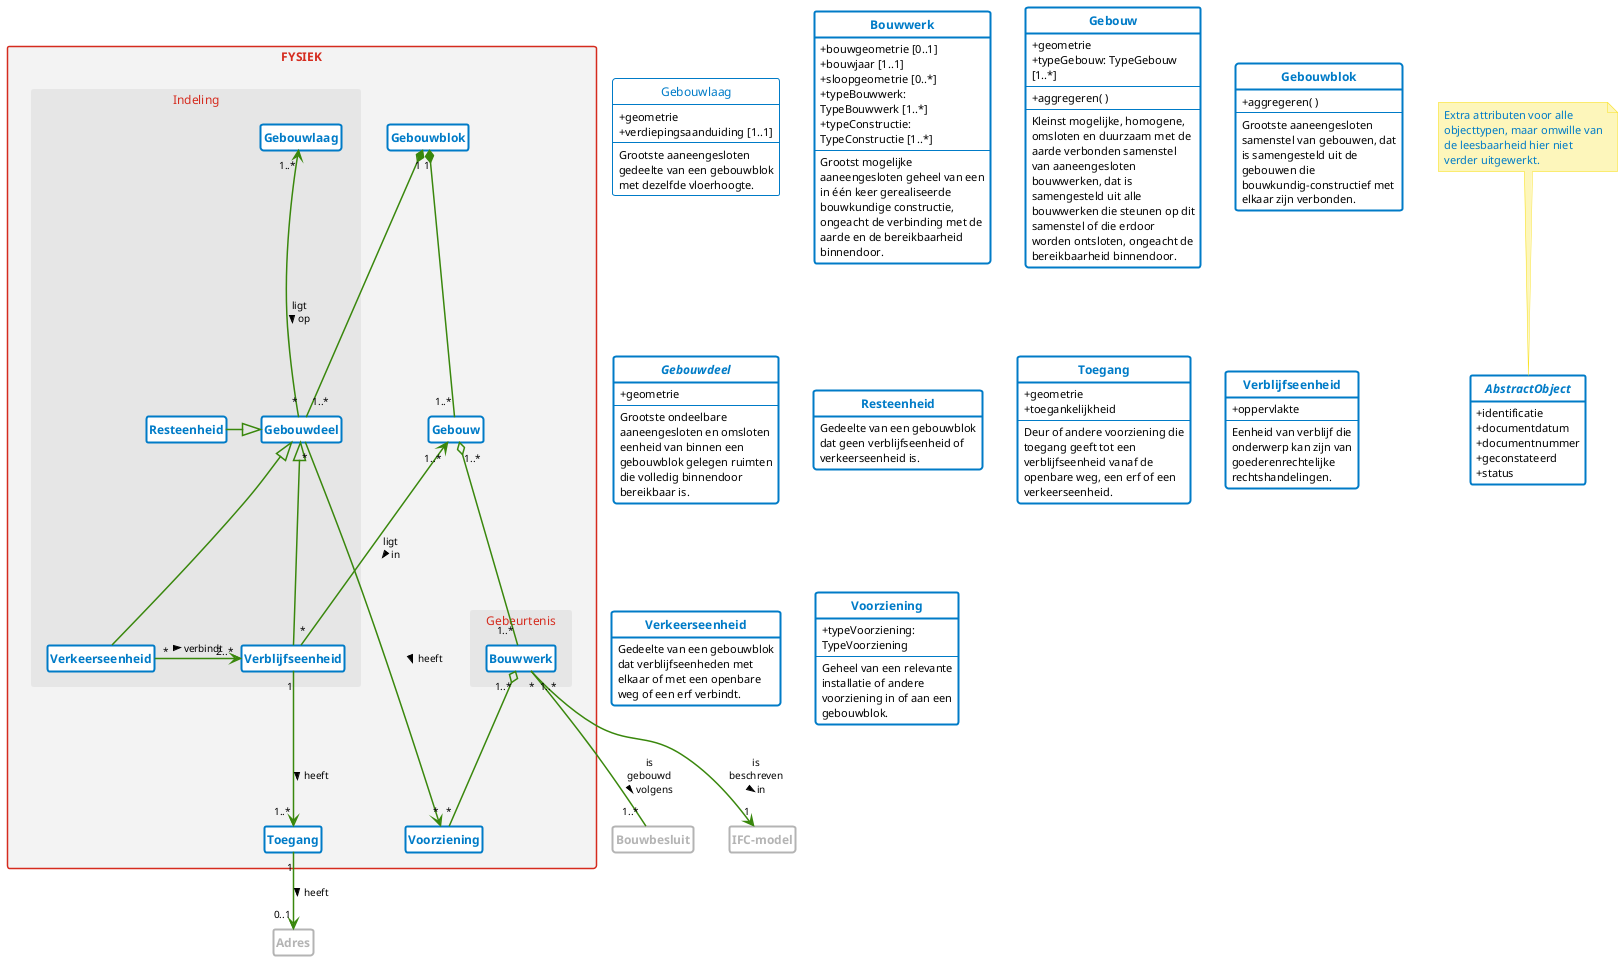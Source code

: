 @startuml

' --------v-v-v-v-v-v-v-v--------
' https://www.rijkshuisstijl.nl/organisatiespecifieke-richtlijnen/ministerie-van-binnenlandse-zaken-en-koninkrijksrelaties/deelidentiteit-kerndepartement-bzk
' https://www.rijkshuisstijl.nl/basiselementen/basiselementen-online/online-kleuren
'
' # Communicatiekleuren
' Het kerndepartement van BZK heeft uit het kleurenpalet van de rijkshuisstijl drie kleuren (elk met tint1 / tint2) gekozen:
' - Rijksoverheid hemelblauw #007bc7 (#b2d7ee/#d9ebf7)
' - Rijksoverheid rood #d52b1e (#f2bfbb/#f9dfdd)
' - Rijksoverheid groen #39870c (#c3dbb6/#e1eddb)
' Het gebruik van deze kleuren in combinatie met veel wit wordt gestimuleerd.
'
' # Tinten voor achtergrondkaders, grafieken en tabellen
' Voor achtergrondkaders, grafieken en tabellen kunnen 7 neutrale grijstinten of tinten van een communicatiekleur in stappen van 20% worden toegepast. Voor tekstachtergrond wordt grijstint1 of communicatiekleur tint2 aanbevolen om aan de contrasteisen voor een goede leesbaarheid te voldoen.
'
' Rijksoverheid grijs 1 #f3f3f3
' Rijksoverheid grijs 2 #e6e6e6
' Rijksoverheid grijs 3 #cccccc
' Rijksoverheid grijs 4 #b4b4b4
' Rijksoverheid grijs 5 #999999
' Rijksoverheid grijs 6 #696969
' Rijksoverheid grijs 7 #535353

' --------^-^-^-^-^-^-^-^--------

skinparam defaultFontColor black
skinparam defaultFontName Lucida Sans
skinparam defaultFontSize 11
skinparam defaultFontStyle normal
skinparam defaultMonospacedFontName Lucida Sans Typewriter
' skinparam defaultTextAlignment left
' skinparam lineType ortho
' skinparam lineType polyline
skinparam shadowing false
skinparam wrapWidth 165

skinparam class {
    ArrowColor #39870c
    ArrowFontSize 10
'     ArrowTextAlignment center
    ArrowThickness 1.5
'     AttributeFontColor #000000
    AttributeIconSize 0
    BackgroundColor #ffffff
    BorderColor #007bc7
    BorderThickness 2
    FontColor #007bc7
    FontSize 12
    FontStyle bold
'     StereotypeFontStyle italic
'     StereotypeFontColor #000000
}

skinparam class<<extern>> {
    AttributeFontColor #b4b4b4
    BorderColor #b4b4b4
    FontColor #b4b4b4
    StereotypeFontColor #b4b4b4
}

skinparam class<<vrijwillig>> {
    BorderThickness 1
    FontStyle normal
}

skinparam note {
    BackgroundColor #fdf6bb
    BorderColor #f9e11e
    FontColor #007bc7
}

skinparam package {
    BackgroundColor #f3f3f3
    BorderColor #d52b1e
    FontColor #d52b1e
    FontSize 12
    FontStyle bold
    Style rectangle
}

skinparam package<< subpackage >> {
    BackgroundColor #e6e6e6
    BorderColor #e6e6e6
    FontStyle normal
}

hide circle

hide empty members

hide stereotype

' hide attributes

' hide methods

' hide AbstractObject


' =================================================================================================


package "FYSIEK" {
    package "Gebeurtenis" << subpackage >> {
        class Bouwwerk {
        }
    }
    class Gebouwblok {
    }
'     note left of Gebouwblok : Na een muurdoorbraak kan een verblijfseenheid in meerdere aaneengesloten gebouwen met verschillende typeGebouw zijn gelegen.
    class Gebouw {
    }
'     note top of Gebouw : Dus bovengrondse delen die uitsteken horen bij het gebouw waar ze aan vast zitten. Een ondergrondse kelder hoort bij het gebouw waar deze onder ligt en als een tunnel twee kantoortorens verbindt, dan vormen die samen met de tunnel één gebouw.
    class Toegang {
    }
    class Voorziening {
    }
    package "Indeling" << subpackage >> {
        class Gebouwlaag {
        }
        class Gebouwdeel {
        }
        class Verblijfseenheid {
        }
        class Verkeerseenheid {
        }
        class Resteenheid {
        }
'         note top of Verblijfseenheid : Als een verblijfsobject uit BAG, maar ongeacht functionele zelfstandigheid, altijd binnendoor bereikbaar, zonder gebruiksdoel en zonder eis van voorzieningen.
    }
}

' ABSTRACT
' AbstractObject <|-- Bouwwerk
' AbstractObject <|-- Gebouwblok
' AbstractObject <|-- Gebouw
' AbstractObject <|-- Voorziening
' AbstractObject <|-- Gebouwlaag
' AbstractObject <|-- Gebouwdeel
' AbstractObject <|-- Toegang

' FYSIEK
Bouwwerk "1..*" o-- "*" Voorziening
Gebouw "1..*" o-- "1..*" Bouwwerk
Gebouwblok "1" *-- "1..*" Gebouw
Gebouwblok "1" *-- "1..*" Gebouwdeel
Gebouwdeel <|-- Verblijfseenheid
Gebouwdeel <|-- Verkeerseenheid
Gebouwdeel <|-left- Resteenheid
Verkeerseenheid "*" -> "2..*" Verblijfseenheid : verbindt  >
Gebouwdeel "*" -up-> "1..*" Gebouwlaag : ligt\nop  >
Gebouwdeel "*" --> "*" Voorziening : heeft >
Verblijfseenheid "*" -up-> "1..*" Gebouw : ligt\nin  >
Verblijfseenheid "1" --> "1..*" Toegang : heeft >
' Gebouwlaag "*" --> "*" Voorziening : heeft >
' Gebouw "1" *-- "1..*" Gebouwlaag

' EXTERN
Bouwwerk "*" -down- "1..*" Bouwbesluit : is\ngebouwd\nvolgens >
Bouwwerk "1..*" -down-> "1" "IFC-model" : is\nbeschreven\nin >
Toegang "1" --> "0..1" Adres : heeft >

abstract class AbstractObject << Objecttype >> {
    + identificatie
    + documentdatum
    + documentnummer
    + geconstateerd
    + status
'     --
}

note top of AbstractObject : Extra attributen voor alle objecttypen, maar omwille van de leesbaarheid hier niet verder uitgewerkt.

class Adres << extern >> {
}

class Bouwbesluit << extern >> {
}

class Gebouwlaag << Objecttype >> << vrijwillig >> {
    + geometrie
    + verdiepingsaanduiding [1..1]
    --
    Grootste aaneengesloten gedeelte van een gebouwblok met dezelfde vloerhoogte.
}

class Bouwwerk << Objecttype >> {
'     ..//verplicht//..
    + bouwgeometrie [0..1]
    + bouwjaar [1..1]
'     + opleverdatum [1..1]
    + sloopgeometrie [0..*]
    + typeBouwwerk: TypeBouwwerk [1..*]
    + typeConstructie: TypeConstructie [1..*]
'     + vigerendBouwbesluit [1..1]
'     ..//vrijwillig//..
    --
    Grootst mogelijke aaneengesloten geheel van een in één keer gerealiseerde bouwkundige constructie, ongeacht de verbinding met de aarde en de bereikbaarheid binnendoor.
}

class Gebouw << Objecttype >> {
    + geometrie
    + typeGebouw: TypeGebouw [1..*]
    --
    + aggregeren( )
    --
    Kleinst mogelijke, homogene, omsloten en duurzaam met de aarde verbonden samenstel van aaneengesloten bouwwerken, dat is samengesteld uit alle bouwwerken die steunen op dit samenstel of die erdoor worden ontsloten, ongeacht de bereikbaarheid binnendoor.
}

class Gebouwblok << Objecttype >> {
    + aggregeren( )
    --
    Grootste aaneengesloten samenstel van gebouwen, dat is samengesteld uit de gebouwen die bouwkundig-constructief met elkaar zijn verbonden.
}

abstract class Gebouwdeel << Objecttype >> {
    + geometrie
    --
    Grootste ondeelbare aaneengesloten en omsloten eenheid van binnen een gebouwblok gelegen ruimten die volledig binnendoor bereikbaar is.
}

class "IFC-model" << extern >> {
'     https://hetnationaalbimplatform.nl/upload/documents/RVB_BIM_Norm_v1.1.pdf
}

class Resteenheid << Objecttype >> {
'     --
    Gedeelte van een gebouwblok dat geen verblijfseenheid of verkeerseenheid is.
}

class Toegang << Objecttype >> {
    + geometrie
    + toegankelijkheid
    --
    Deur of andere voorziening die toegang geeft tot een verblijfseenheid vanaf de openbare weg, een erf of een verkeerseenheid.
}

class Verblijfseenheid << Objecttype >> {
    + oppervlakte
    --
'     Bouwkundig-constructief zelfstandige eenheid van verblijf die onderwerp kan zijn van goederenrechtelijke rechtshandelingen.
    Eenheid van verblijf die onderwerp kan zijn van goederenrechtelijke rechtshandelingen.
}

class Verkeerseenheid << Objecttype >> {
'     --
    Gedeelte van een gebouwblok dat verblijfseenheden met elkaar of met een openbare weg of een erf verbindt.
' Eenheid van verkeer die meerdere verblijfseenheden verbindt.
' die bereikbaar is vanaf een openbare weg of een erf.
}

class Voorziening << Objecttype >> {
'     + geometrie
    + typeVoorziening: TypeVoorziening
    --
    Geheel van een relevante installatie of andere voorziening in of aan een gebouwblok.
}

@enduml
